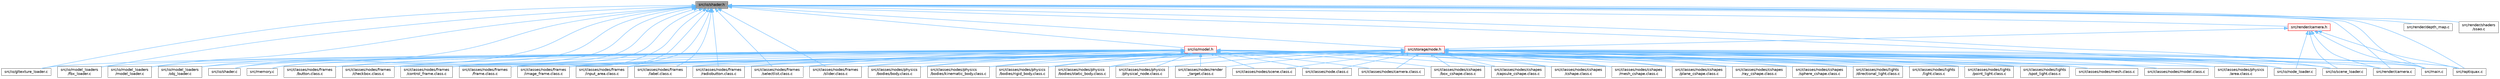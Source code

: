 digraph "src/io/shader.h"
{
 // LATEX_PDF_SIZE
  bgcolor="transparent";
  edge [fontname=Helvetica,fontsize=10,labelfontname=Helvetica,labelfontsize=10];
  node [fontname=Helvetica,fontsize=10,shape=box,height=0.2,width=0.4];
  Node1 [id="Node000001",label="src/io/shader.h",height=0.2,width=0.4,color="gray40", fillcolor="grey60", style="filled", fontcolor="black",tooltip=" "];
  Node1 -> Node2 [id="edge115_Node000001_Node000002",dir="back",color="steelblue1",style="solid",tooltip=" "];
  Node2 [id="Node000002",label="src/classes/nodes/frames\l/button.class.c",height=0.2,width=0.4,color="grey40", fillcolor="white", style="filled",URL="$button_8class_8c.html",tooltip="This file defines the Button class and its associated methods."];
  Node1 -> Node3 [id="edge116_Node000001_Node000003",dir="back",color="steelblue1",style="solid",tooltip=" "];
  Node3 [id="Node000003",label="src/classes/nodes/frames\l/checkbox.class.c",height=0.2,width=0.4,color="grey40", fillcolor="white", style="filled",URL="$checkbox_8class_8c.html",tooltip="Implementation of the Checkbox class for the GUI framework."];
  Node1 -> Node4 [id="edge117_Node000001_Node000004",dir="back",color="steelblue1",style="solid",tooltip=" "];
  Node4 [id="Node000004",label="src/classes/nodes/frames\l/control_frame.class.c",height=0.2,width=0.4,color="grey40", fillcolor="white", style="filled",URL="$control__frame_8class_8c.html",tooltip="This file defines the implementation of the control frame class."];
  Node1 -> Node5 [id="edge118_Node000001_Node000005",dir="back",color="steelblue1",style="solid",tooltip=" "];
  Node5 [id="Node000005",label="src/classes/nodes/frames\l/frame.class.c",height=0.2,width=0.4,color="grey40", fillcolor="white", style="filled",URL="$frame_8class_8c.html",tooltip="This file defines the implementation of frame-related functionalities."];
  Node1 -> Node6 [id="edge119_Node000001_Node000006",dir="back",color="steelblue1",style="solid",tooltip=" "];
  Node6 [id="Node000006",label="src/classes/nodes/frames\l/image_frame.class.c",height=0.2,width=0.4,color="grey40", fillcolor="white", style="filled",URL="$image__frame_8class_8c.html",tooltip="This file contains the implementation of the ImageFrame class."];
  Node1 -> Node7 [id="edge120_Node000001_Node000007",dir="back",color="steelblue1",style="solid",tooltip=" "];
  Node7 [id="Node000007",label="src/classes/nodes/frames\l/input_area.class.c",height=0.2,width=0.4,color="grey40", fillcolor="white", style="filled",URL="$input__area_8class_8c.html",tooltip="This file defines the InputArea class and its associated methods."];
  Node1 -> Node8 [id="edge121_Node000001_Node000008",dir="back",color="steelblue1",style="solid",tooltip=" "];
  Node8 [id="Node000008",label="src/classes/nodes/frames\l/label.class.c",height=0.2,width=0.4,color="grey40", fillcolor="white", style="filled",URL="$label_8class_8c.html",tooltip="This file defines the Label class and its associated functions."];
  Node1 -> Node9 [id="edge122_Node000001_Node000009",dir="back",color="steelblue1",style="solid",tooltip=" "];
  Node9 [id="Node000009",label="src/classes/nodes/frames\l/radiobutton.class.c",height=0.2,width=0.4,color="grey40", fillcolor="white", style="filled",URL="$radiobutton_8class_8c.html",tooltip="Implementation of the RadioButton class."];
  Node1 -> Node10 [id="edge123_Node000001_Node000010",dir="back",color="steelblue1",style="solid",tooltip=" "];
  Node10 [id="Node000010",label="src/classes/nodes/frames\l/selectlist.class.c",height=0.2,width=0.4,color="grey40", fillcolor="white", style="filled",URL="$selectlist_8class_8c.html",tooltip="This file implements the functionality for a selectable list frame in the application."];
  Node1 -> Node11 [id="edge124_Node000001_Node000011",dir="back",color="steelblue1",style="solid",tooltip=" "];
  Node11 [id="Node000011",label="src/classes/nodes/frames\l/slider.class.c",height=0.2,width=0.4,color="grey40", fillcolor="white", style="filled",URL="$slider_8class_8c.html",tooltip=" "];
  Node1 -> Node12 [id="edge125_Node000001_Node000012",dir="back",color="steelblue1",style="solid",tooltip=" "];
  Node12 [id="Node000012",label="src/io/gltexture_loader.c",height=0.2,width=0.4,color="grey40", fillcolor="white", style="filled",URL="$gltexture__loader_8c.html",tooltip=" "];
  Node1 -> Node13 [id="edge126_Node000001_Node000013",dir="back",color="steelblue1",style="solid",tooltip=" "];
  Node13 [id="Node000013",label="src/io/model.h",height=0.2,width=0.4,color="red", fillcolor="#FFF0F0", style="filled",URL="$model_8h.html",tooltip="Defines structures and functions for handling 3D models and their properties."];
  Node13 -> Node14 [id="edge127_Node000013_Node000014",dir="back",color="steelblue1",style="solid",tooltip=" "];
  Node14 [id="Node000014",label="src/classes/node.class.c",height=0.2,width=0.4,color="grey40", fillcolor="white", style="filled",URL="$node_8class_8c.html",tooltip="Implementation of the node class for the ProjetSDLOpenGLL2 project."];
  Node13 -> Node15 [id="edge128_Node000013_Node000015",dir="back",color="steelblue1",style="solid",tooltip=" "];
  Node15 [id="Node000015",label="src/classes/nodes/camera.class.c",height=0.2,width=0.4,color="grey40", fillcolor="white", style="filled",URL="$camera_8class_8c.html",tooltip="This file contains the implementation of the Camera class."];
  Node13 -> Node16 [id="edge129_Node000013_Node000016",dir="back",color="steelblue1",style="solid",tooltip=" "];
  Node16 [id="Node000016",label="src/classes/nodes/cshapes\l/box_cshape.class.c",height=0.2,width=0.4,color="grey40", fillcolor="white", style="filled",URL="$box__cshape_8class_8c.html",tooltip="This source file defines the BoxCShape class and its associated methods."];
  Node13 -> Node17 [id="edge130_Node000013_Node000017",dir="back",color="steelblue1",style="solid",tooltip=" "];
  Node17 [id="Node000017",label="src/classes/nodes/cshapes\l/capsule_cshape.class.c",height=0.2,width=0.4,color="grey40", fillcolor="white", style="filled",URL="$capsule__cshape_8class_8c.html",tooltip="This file defines the implementation of the capsule shape class."];
  Node13 -> Node18 [id="edge131_Node000013_Node000018",dir="back",color="steelblue1",style="solid",tooltip=" "];
  Node18 [id="Node000018",label="src/classes/nodes/cshapes\l/cshape.class.c",height=0.2,width=0.4,color="grey40", fillcolor="white", style="filled",URL="$cshape_8class_8c.html",tooltip="This file defines the implementation of various CShape classes."];
  Node13 -> Node19 [id="edge132_Node000013_Node000019",dir="back",color="steelblue1",style="solid",tooltip=" "];
  Node19 [id="Node000019",label="src/classes/nodes/cshapes\l/mesh_cshape.class.c",height=0.2,width=0.4,color="grey40", fillcolor="white", style="filled",URL="$mesh__cshape_8class_8c.html",tooltip="This file defines the implementation of mesh shapes for the project."];
  Node13 -> Node20 [id="edge133_Node000013_Node000020",dir="back",color="steelblue1",style="solid",tooltip=" "];
  Node20 [id="Node000020",label="src/classes/nodes/cshapes\l/plane_cshape.class.c",height=0.2,width=0.4,color="grey40", fillcolor="white", style="filled",URL="$plane__cshape_8class_8c.html",tooltip="This file defines the implementation of a plane shape class."];
  Node13 -> Node21 [id="edge134_Node000013_Node000021",dir="back",color="steelblue1",style="solid",tooltip=" "];
  Node21 [id="Node000021",label="src/classes/nodes/cshapes\l/ray_cshape.class.c",height=0.2,width=0.4,color="grey40", fillcolor="white", style="filled",URL="$ray__cshape_8class_8c.html",tooltip="This file defines the implementation of ray-casting shapes."];
  Node13 -> Node22 [id="edge135_Node000013_Node000022",dir="back",color="steelblue1",style="solid",tooltip=" "];
  Node22 [id="Node000022",label="src/classes/nodes/cshapes\l/sphere_cshape.class.c",height=0.2,width=0.4,color="grey40", fillcolor="white", style="filled",URL="$sphere__cshape_8class_8c.html",tooltip="This file contains the implementation of the SphereCShape class."];
  Node13 -> Node2 [id="edge136_Node000013_Node000002",dir="back",color="steelblue1",style="solid",tooltip=" "];
  Node13 -> Node3 [id="edge137_Node000013_Node000003",dir="back",color="steelblue1",style="solid",tooltip=" "];
  Node13 -> Node4 [id="edge138_Node000013_Node000004",dir="back",color="steelblue1",style="solid",tooltip=" "];
  Node13 -> Node5 [id="edge139_Node000013_Node000005",dir="back",color="steelblue1",style="solid",tooltip=" "];
  Node13 -> Node6 [id="edge140_Node000013_Node000006",dir="back",color="steelblue1",style="solid",tooltip=" "];
  Node13 -> Node7 [id="edge141_Node000013_Node000007",dir="back",color="steelblue1",style="solid",tooltip=" "];
  Node13 -> Node8 [id="edge142_Node000013_Node000008",dir="back",color="steelblue1",style="solid",tooltip=" "];
  Node13 -> Node9 [id="edge143_Node000013_Node000009",dir="back",color="steelblue1",style="solid",tooltip=" "];
  Node13 -> Node10 [id="edge144_Node000013_Node000010",dir="back",color="steelblue1",style="solid",tooltip=" "];
  Node13 -> Node11 [id="edge145_Node000013_Node000011",dir="back",color="steelblue1",style="solid",tooltip=" "];
  Node13 -> Node23 [id="edge146_Node000013_Node000023",dir="back",color="steelblue1",style="solid",tooltip=" "];
  Node23 [id="Node000023",label="src/classes/nodes/lights\l/directional_light.class.c",height=0.2,width=0.4,color="grey40", fillcolor="white", style="filled",URL="$directional__light_8class_8c.html",tooltip="This file contains the implementation of the directional light class."];
  Node13 -> Node24 [id="edge147_Node000013_Node000024",dir="back",color="steelblue1",style="solid",tooltip=" "];
  Node24 [id="Node000024",label="src/classes/nodes/lights\l/light.class.c",height=0.2,width=0.4,color="grey40", fillcolor="white", style="filled",URL="$light_8class_8c.html",tooltip="This file contains the implementation of the light class for the project."];
  Node13 -> Node25 [id="edge148_Node000013_Node000025",dir="back",color="steelblue1",style="solid",tooltip=" "];
  Node25 [id="Node000025",label="src/classes/nodes/lights\l/point_light.class.c",height=0.2,width=0.4,color="grey40", fillcolor="white", style="filled",URL="$point__light_8class_8c.html",tooltip="This file contains the implementation of the PointLight class."];
  Node13 -> Node26 [id="edge149_Node000013_Node000026",dir="back",color="steelblue1",style="solid",tooltip=" "];
  Node26 [id="Node000026",label="src/classes/nodes/lights\l/spot_light.class.c",height=0.2,width=0.4,color="grey40", fillcolor="white", style="filled",URL="$spot__light_8class_8c.html",tooltip="This file contains the implementation of the SpotLight class."];
  Node13 -> Node27 [id="edge150_Node000013_Node000027",dir="back",color="steelblue1",style="solid",tooltip=" "];
  Node27 [id="Node000027",label="src/classes/nodes/mesh.class.c",height=0.2,width=0.4,color="grey40", fillcolor="white", style="filled",URL="$mesh_8class_8c.html",tooltip="This file defines the implementation of the Mesh class."];
  Node13 -> Node28 [id="edge151_Node000013_Node000028",dir="back",color="steelblue1",style="solid",tooltip=" "];
  Node28 [id="Node000028",label="src/classes/nodes/model.class.c",height=0.2,width=0.4,color="grey40", fillcolor="white", style="filled",URL="$model_8class_8c.html",tooltip="This file contains the implementation of the model class."];
  Node13 -> Node29 [id="edge152_Node000013_Node000029",dir="back",color="steelblue1",style="solid",tooltip=" "];
  Node29 [id="Node000029",label="src/classes/nodes/physics\l/area.class.c",height=0.2,width=0.4,color="grey40", fillcolor="white", style="filled",URL="$area_8class_8c.html",tooltip="This file handles the physics area nodes in the project."];
  Node13 -> Node30 [id="edge153_Node000013_Node000030",dir="back",color="steelblue1",style="solid",tooltip=" "];
  Node30 [id="Node000030",label="src/classes/nodes/physics\l/bodies/body.class.c",height=0.2,width=0.4,color="grey40", fillcolor="white", style="filled",URL="$body_8class_8c.html",tooltip="This file defines the body class for the physics engine."];
  Node13 -> Node31 [id="edge154_Node000013_Node000031",dir="back",color="steelblue1",style="solid",tooltip=" "];
  Node31 [id="Node000031",label="src/classes/nodes/physics\l/bodies/kinematic_body.class.c",height=0.2,width=0.4,color="grey40", fillcolor="white", style="filled",URL="$kinematic__body_8class_8c.html",tooltip="This file defines the implementation of kinematic bodies for the physics engine."];
  Node13 -> Node32 [id="edge155_Node000013_Node000032",dir="back",color="steelblue1",style="solid",tooltip=" "];
  Node32 [id="Node000032",label="src/classes/nodes/physics\l/bodies/rigid_body.class.c",height=0.2,width=0.4,color="grey40", fillcolor="white", style="filled",URL="$rigid__body_8class_8c.html",tooltip="This source file defines the implementation of rigid body physics for the project."];
  Node13 -> Node33 [id="edge156_Node000013_Node000033",dir="back",color="steelblue1",style="solid",tooltip=" "];
  Node33 [id="Node000033",label="src/classes/nodes/physics\l/bodies/static_body.class.c",height=0.2,width=0.4,color="grey40", fillcolor="white", style="filled",URL="$static__body_8class_8c.html",tooltip="This file defines the implementation of static bodies in the physics engine."];
  Node13 -> Node34 [id="edge157_Node000013_Node000034",dir="back",color="steelblue1",style="solid",tooltip=" "];
  Node34 [id="Node000034",label="src/classes/nodes/physics\l/physical_node.class.c",height=0.2,width=0.4,color="grey40", fillcolor="white", style="filled",URL="$physical__node_8class_8c.html",tooltip="This file contains the implementation of the PhysicalNode class."];
  Node13 -> Node35 [id="edge158_Node000013_Node000035",dir="back",color="steelblue1",style="solid",tooltip=" "];
  Node35 [id="Node000035",label="src/classes/nodes/render\l_target.class.c",height=0.2,width=0.4,color="grey40", fillcolor="white", style="filled",URL="$render__target_8class_8c.html",tooltip="Framebuffer class implementation."];
  Node13 -> Node36 [id="edge159_Node000013_Node000036",dir="back",color="steelblue1",style="solid",tooltip=" "];
  Node36 [id="Node000036",label="src/classes/nodes/scene.class.c",height=0.2,width=0.4,color="grey40", fillcolor="white", style="filled",URL="$scene_8class_8c.html",tooltip="This file contains the implementation of the scene class."];
  Node13 -> Node12 [id="edge160_Node000013_Node000012",dir="back",color="steelblue1",style="solid",tooltip=" "];
  Node13 -> Node41 [id="edge161_Node000013_Node000041",dir="back",color="steelblue1",style="solid",tooltip=" "];
  Node41 [id="Node000041",label="src/io/model_loaders\l/fbx_loader.c",height=0.2,width=0.4,color="grey40", fillcolor="white", style="filled",URL="$fbx__loader_8c.html",tooltip=" "];
  Node13 -> Node42 [id="edge162_Node000013_Node000042",dir="back",color="steelblue1",style="solid",tooltip=" "];
  Node42 [id="Node000042",label="src/io/model_loaders\l/model_loader.c",height=0.2,width=0.4,color="grey40", fillcolor="white", style="filled",URL="$model__loader_8c.html",tooltip=" "];
  Node13 -> Node44 [id="edge163_Node000013_Node000044",dir="back",color="steelblue1",style="solid",tooltip=" "];
  Node44 [id="Node000044",label="src/io/model_loaders\l/obj_loader.c",height=0.2,width=0.4,color="grey40", fillcolor="white", style="filled",URL="$obj__loader_8c.html",tooltip=" "];
  Node13 -> Node45 [id="edge164_Node000013_Node000045",dir="back",color="steelblue1",style="solid",tooltip=" "];
  Node45 [id="Node000045",label="src/io/node_loader.c",height=0.2,width=0.4,color="grey40", fillcolor="white", style="filled",URL="$node__loader_8c.html",tooltip=" "];
  Node13 -> Node46 [id="edge165_Node000013_Node000046",dir="back",color="steelblue1",style="solid",tooltip=" "];
  Node46 [id="Node000046",label="src/io/scene_loader.c",height=0.2,width=0.4,color="grey40", fillcolor="white", style="filled",URL="$scene__loader_8c.html",tooltip=" "];
  Node13 -> Node47 [id="edge166_Node000013_Node000047",dir="back",color="steelblue1",style="solid",tooltip=" "];
  Node47 [id="Node000047",label="src/io/shader.c",height=0.2,width=0.4,color="grey40", fillcolor="white", style="filled",URL="$shader_8c.html",tooltip=" "];
  Node13 -> Node48 [id="edge167_Node000013_Node000048",dir="back",color="steelblue1",style="solid",tooltip=" "];
  Node48 [id="Node000048",label="src/main.c",height=0.2,width=0.4,color="grey40", fillcolor="white", style="filled",URL="$main_8c.html",tooltip=" "];
  Node13 -> Node49 [id="edge168_Node000013_Node000049",dir="back",color="steelblue1",style="solid",tooltip=" "];
  Node49 [id="Node000049",label="src/memory.c",height=0.2,width=0.4,color="grey40", fillcolor="white", style="filled",URL="$memory_8c.html",tooltip=" "];
  Node13 -> Node55 [id="edge169_Node000013_Node000055",dir="back",color="steelblue1",style="solid",tooltip=" "];
  Node55 [id="Node000055",label="src/raptiquax.c",height=0.2,width=0.4,color="grey40", fillcolor="white", style="filled",URL="$raptiquax_8c.html",tooltip=" "];
  Node13 -> Node57 [id="edge170_Node000013_Node000057",dir="back",color="steelblue1",style="solid",tooltip=" "];
  Node57 [id="Node000057",label="src/render/camera.c",height=0.2,width=0.4,color="grey40", fillcolor="white", style="filled",URL="$camera_8c.html",tooltip=" "];
  Node1 -> Node41 [id="edge171_Node000001_Node000041",dir="back",color="steelblue1",style="solid",tooltip=" "];
  Node1 -> Node42 [id="edge172_Node000001_Node000042",dir="back",color="steelblue1",style="solid",tooltip=" "];
  Node1 -> Node44 [id="edge173_Node000001_Node000044",dir="back",color="steelblue1",style="solid",tooltip=" "];
  Node1 -> Node45 [id="edge174_Node000001_Node000045",dir="back",color="steelblue1",style="solid",tooltip=" "];
  Node1 -> Node46 [id="edge175_Node000001_Node000046",dir="back",color="steelblue1",style="solid",tooltip=" "];
  Node1 -> Node47 [id="edge176_Node000001_Node000047",dir="back",color="steelblue1",style="solid",tooltip=" "];
  Node1 -> Node48 [id="edge177_Node000001_Node000048",dir="back",color="steelblue1",style="solid",tooltip=" "];
  Node1 -> Node49 [id="edge178_Node000001_Node000049",dir="back",color="steelblue1",style="solid",tooltip=" "];
  Node1 -> Node55 [id="edge179_Node000001_Node000055",dir="back",color="steelblue1",style="solid",tooltip=" "];
  Node1 -> Node57 [id="edge180_Node000001_Node000057",dir="back",color="steelblue1",style="solid",tooltip=" "];
  Node1 -> Node68 [id="edge181_Node000001_Node000068",dir="back",color="steelblue1",style="solid",tooltip=" "];
  Node68 [id="Node000068",label="src/render/camera.h",height=0.2,width=0.4,color="red", fillcolor="#FFF0F0", style="filled",URL="$camera_8h.html",tooltip=" "];
  Node68 -> Node45 [id="edge182_Node000068_Node000045",dir="back",color="steelblue1",style="solid",tooltip=" "];
  Node68 -> Node46 [id="edge183_Node000068_Node000046",dir="back",color="steelblue1",style="solid",tooltip=" "];
  Node68 -> Node48 [id="edge184_Node000068_Node000048",dir="back",color="steelblue1",style="solid",tooltip=" "];
  Node68 -> Node55 [id="edge185_Node000068_Node000055",dir="back",color="steelblue1",style="solid",tooltip=" "];
  Node68 -> Node57 [id="edge186_Node000068_Node000057",dir="back",color="steelblue1",style="solid",tooltip=" "];
  Node68 -> Node56 [id="edge187_Node000068_Node000056",dir="back",color="steelblue1",style="solid",tooltip=" "];
  Node56 [id="Node000056",label="src/storage/node.h",height=0.2,width=0.4,color="red", fillcolor="#FFF0F0", style="filled",URL="$node_8h.html",tooltip="Defines the structure for a tree and its nodes used in the project."];
  Node56 -> Node14 [id="edge188_Node000056_Node000014",dir="back",color="steelblue1",style="solid",tooltip=" "];
  Node56 -> Node15 [id="edge189_Node000056_Node000015",dir="back",color="steelblue1",style="solid",tooltip=" "];
  Node56 -> Node16 [id="edge190_Node000056_Node000016",dir="back",color="steelblue1",style="solid",tooltip=" "];
  Node56 -> Node17 [id="edge191_Node000056_Node000017",dir="back",color="steelblue1",style="solid",tooltip=" "];
  Node56 -> Node18 [id="edge192_Node000056_Node000018",dir="back",color="steelblue1",style="solid",tooltip=" "];
  Node56 -> Node19 [id="edge193_Node000056_Node000019",dir="back",color="steelblue1",style="solid",tooltip=" "];
  Node56 -> Node20 [id="edge194_Node000056_Node000020",dir="back",color="steelblue1",style="solid",tooltip=" "];
  Node56 -> Node21 [id="edge195_Node000056_Node000021",dir="back",color="steelblue1",style="solid",tooltip=" "];
  Node56 -> Node22 [id="edge196_Node000056_Node000022",dir="back",color="steelblue1",style="solid",tooltip=" "];
  Node56 -> Node2 [id="edge197_Node000056_Node000002",dir="back",color="steelblue1",style="solid",tooltip=" "];
  Node56 -> Node3 [id="edge198_Node000056_Node000003",dir="back",color="steelblue1",style="solid",tooltip=" "];
  Node56 -> Node4 [id="edge199_Node000056_Node000004",dir="back",color="steelblue1",style="solid",tooltip=" "];
  Node56 -> Node5 [id="edge200_Node000056_Node000005",dir="back",color="steelblue1",style="solid",tooltip=" "];
  Node56 -> Node6 [id="edge201_Node000056_Node000006",dir="back",color="steelblue1",style="solid",tooltip=" "];
  Node56 -> Node7 [id="edge202_Node000056_Node000007",dir="back",color="steelblue1",style="solid",tooltip=" "];
  Node56 -> Node8 [id="edge203_Node000056_Node000008",dir="back",color="steelblue1",style="solid",tooltip=" "];
  Node56 -> Node9 [id="edge204_Node000056_Node000009",dir="back",color="steelblue1",style="solid",tooltip=" "];
  Node56 -> Node10 [id="edge205_Node000056_Node000010",dir="back",color="steelblue1",style="solid",tooltip=" "];
  Node56 -> Node11 [id="edge206_Node000056_Node000011",dir="back",color="steelblue1",style="solid",tooltip=" "];
  Node56 -> Node23 [id="edge207_Node000056_Node000023",dir="back",color="steelblue1",style="solid",tooltip=" "];
  Node56 -> Node24 [id="edge208_Node000056_Node000024",dir="back",color="steelblue1",style="solid",tooltip=" "];
  Node56 -> Node25 [id="edge209_Node000056_Node000025",dir="back",color="steelblue1",style="solid",tooltip=" "];
  Node56 -> Node26 [id="edge210_Node000056_Node000026",dir="back",color="steelblue1",style="solid",tooltip=" "];
  Node56 -> Node27 [id="edge211_Node000056_Node000027",dir="back",color="steelblue1",style="solid",tooltip=" "];
  Node56 -> Node28 [id="edge212_Node000056_Node000028",dir="back",color="steelblue1",style="solid",tooltip=" "];
  Node56 -> Node29 [id="edge213_Node000056_Node000029",dir="back",color="steelblue1",style="solid",tooltip=" "];
  Node56 -> Node30 [id="edge214_Node000056_Node000030",dir="back",color="steelblue1",style="solid",tooltip=" "];
  Node56 -> Node31 [id="edge215_Node000056_Node000031",dir="back",color="steelblue1",style="solid",tooltip=" "];
  Node56 -> Node32 [id="edge216_Node000056_Node000032",dir="back",color="steelblue1",style="solid",tooltip=" "];
  Node56 -> Node33 [id="edge217_Node000056_Node000033",dir="back",color="steelblue1",style="solid",tooltip=" "];
  Node56 -> Node34 [id="edge218_Node000056_Node000034",dir="back",color="steelblue1",style="solid",tooltip=" "];
  Node56 -> Node35 [id="edge219_Node000056_Node000035",dir="back",color="steelblue1",style="solid",tooltip=" "];
  Node56 -> Node36 [id="edge220_Node000056_Node000036",dir="back",color="steelblue1",style="solid",tooltip=" "];
  Node56 -> Node45 [id="edge221_Node000056_Node000045",dir="back",color="steelblue1",style="solid",tooltip=" "];
  Node56 -> Node46 [id="edge222_Node000056_Node000046",dir="back",color="steelblue1",style="solid",tooltip=" "];
  Node56 -> Node48 [id="edge223_Node000056_Node000048",dir="back",color="steelblue1",style="solid",tooltip=" "];
  Node56 -> Node55 [id="edge224_Node000056_Node000055",dir="back",color="steelblue1",style="solid",tooltip=" "];
  Node56 -> Node57 [id="edge225_Node000056_Node000057",dir="back",color="steelblue1",style="solid",tooltip=" "];
  Node1 -> Node66 [id="edge226_Node000001_Node000066",dir="back",color="steelblue1",style="solid",tooltip=" "];
  Node66 [id="Node000066",label="src/render/depth_map.c",height=0.2,width=0.4,color="grey40", fillcolor="white", style="filled",URL="$depth__map_8c.html",tooltip=" "];
  Node1 -> Node69 [id="edge227_Node000001_Node000069",dir="back",color="steelblue1",style="solid",tooltip=" "];
  Node69 [id="Node000069",label="src/render/shaders\l/ssao.c",height=0.2,width=0.4,color="grey40", fillcolor="white", style="filled",URL="$ssao_8c.html",tooltip=" "];
  Node1 -> Node56 [id="edge228_Node000001_Node000056",dir="back",color="steelblue1",style="solid",tooltip=" "];
}
